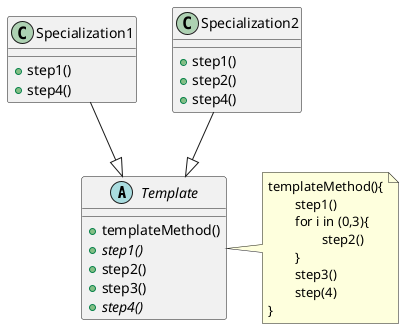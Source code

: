 @startuml

	abstract class Template{
		+ templateMethod()
		+ {abstract} step1()
		+ step2()
		+ step3()
		+ {abstract} step4()
	}

	class Specialization1{
		+ step1()
		+ step4()
	}

	note right of Template
		templateMethod(){
			step1()
			for i in (0,3){
				step2()
			}
			step3()
			step(4)
		}
	end note


	class Specialization2{
		+ step1()
		+ step2()
		+ step4()
	}

	Specialization1 --|> Template
	Specialization2 --|> Template

@enduml
